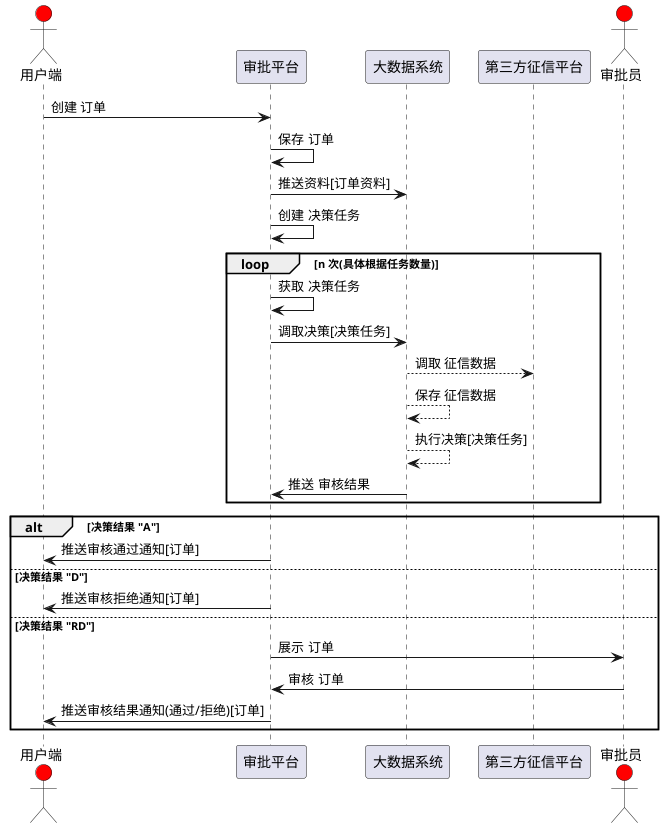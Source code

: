 @startuml

actor 用户端 #red
participant 审批平台
participant 大数据系统
participant 第三方征信平台
actor 审批员 #red

用户端 -> 审批平台: 创建 订单
审批平台 -> 审批平台: 保存 订单
审批平台 -> 大数据系统: 推送资料[订单资料]
审批平台 -> 审批平台: 创建 决策任务

loop n 次(具体根据任务数量)
审批平台 -> 审批平台: 获取 决策任务
审批平台 -> 大数据系统: 调取决策[决策任务]
大数据系统 --> 第三方征信平台: 调取 征信数据
大数据系统 --> 大数据系统: 保存 征信数据
大数据系统 --> 大数据系统: 执行决策[决策任务]
大数据系统 -> 审批平台: 推送 审核结果
end
alt 决策结果 "A"
审批平台 -> 用户端: 推送审核通过通知[订单]
else 决策结果 "D"
审批平台 -> 用户端: 推送审核拒绝通知[订单]
else 决策结果 "RD"
审批平台 -> 审批员: 展示 订单
审批员 -> 审批平台: 审核 订单
审批平台 -> 用户端: 推送审核结果通知(通过/拒绝)[订单]
end

@enduml